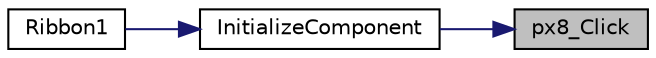 digraph "px8_Click"
{
 // LATEX_PDF_SIZE
  edge [fontname="Helvetica",fontsize="10",labelfontname="Helvetica",labelfontsize="10"];
  node [fontname="Helvetica",fontsize="10",shape=record];
  rankdir="RL";
  Node243 [label="px8_Click",height=0.2,width=0.4,color="black", fillcolor="grey75", style="filled", fontcolor="black",tooltip=" "];
  Node243 -> Node244 [dir="back",color="midnightblue",fontsize="10",style="solid",fontname="Helvetica"];
  Node244 [label="InitializeComponent",height=0.2,width=0.4,color="black", fillcolor="white", style="filled",URL="$classviolet_1_1Ribbon1.html#a6405d5db675d5338663195a4d12b4c9f",tooltip="此為設計工具支援所需的方法 - 請勿使用程式碼編輯器 修改這個方法的內容。"];
  Node244 -> Node245 [dir="back",color="midnightblue",fontsize="10",style="solid",fontname="Helvetica"];
  Node245 [label="Ribbon1",height=0.2,width=0.4,color="black", fillcolor="white", style="filled",URL="$classviolet_1_1Ribbon1.html#afc6de2c82a1dd328f4aa83e0e02bf293",tooltip=" "];
}
